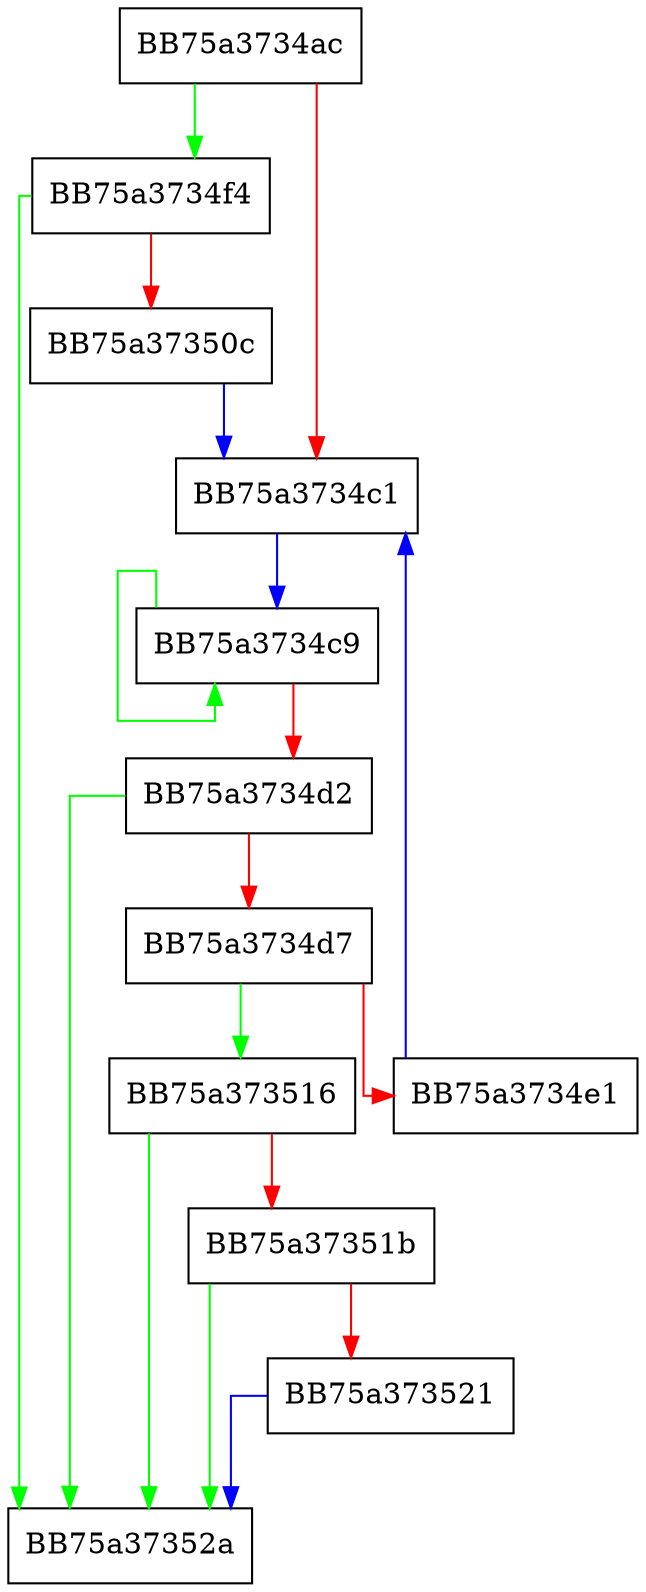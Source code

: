 digraph add_url_type {
  node [shape="box"];
  graph [splines=ortho];
  BB75a3734ac -> BB75a3734f4 [color="green"];
  BB75a3734ac -> BB75a3734c1 [color="red"];
  BB75a3734c1 -> BB75a3734c9 [color="blue"];
  BB75a3734c9 -> BB75a3734c9 [color="green"];
  BB75a3734c9 -> BB75a3734d2 [color="red"];
  BB75a3734d2 -> BB75a37352a [color="green"];
  BB75a3734d2 -> BB75a3734d7 [color="red"];
  BB75a3734d7 -> BB75a373516 [color="green"];
  BB75a3734d7 -> BB75a3734e1 [color="red"];
  BB75a3734e1 -> BB75a3734c1 [color="blue"];
  BB75a3734f4 -> BB75a37352a [color="green"];
  BB75a3734f4 -> BB75a37350c [color="red"];
  BB75a37350c -> BB75a3734c1 [color="blue"];
  BB75a373516 -> BB75a37352a [color="green"];
  BB75a373516 -> BB75a37351b [color="red"];
  BB75a37351b -> BB75a37352a [color="green"];
  BB75a37351b -> BB75a373521 [color="red"];
  BB75a373521 -> BB75a37352a [color="blue"];
}